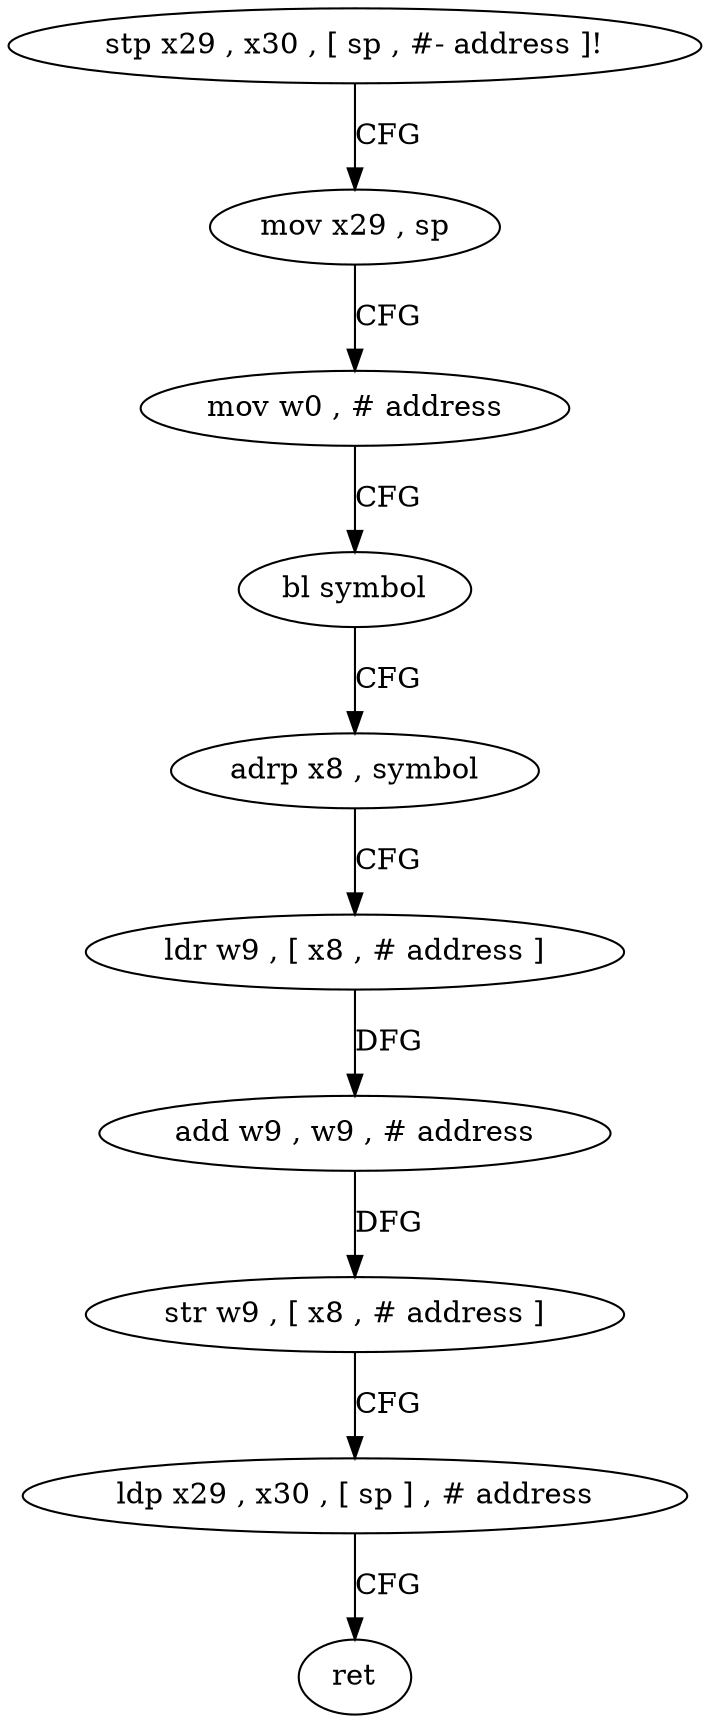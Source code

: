 digraph "func" {
"4203360" [label = "stp x29 , x30 , [ sp , #- address ]!" ]
"4203364" [label = "mov x29 , sp" ]
"4203368" [label = "mov w0 , # address" ]
"4203372" [label = "bl symbol" ]
"4203376" [label = "adrp x8 , symbol" ]
"4203380" [label = "ldr w9 , [ x8 , # address ]" ]
"4203384" [label = "add w9 , w9 , # address" ]
"4203388" [label = "str w9 , [ x8 , # address ]" ]
"4203392" [label = "ldp x29 , x30 , [ sp ] , # address" ]
"4203396" [label = "ret" ]
"4203360" -> "4203364" [ label = "CFG" ]
"4203364" -> "4203368" [ label = "CFG" ]
"4203368" -> "4203372" [ label = "CFG" ]
"4203372" -> "4203376" [ label = "CFG" ]
"4203376" -> "4203380" [ label = "CFG" ]
"4203380" -> "4203384" [ label = "DFG" ]
"4203384" -> "4203388" [ label = "DFG" ]
"4203388" -> "4203392" [ label = "CFG" ]
"4203392" -> "4203396" [ label = "CFG" ]
}
